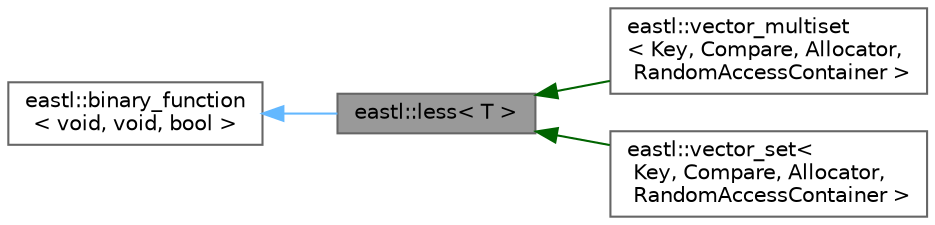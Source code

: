 digraph "eastl::less&lt; T &gt;"
{
 // LATEX_PDF_SIZE
  bgcolor="transparent";
  edge [fontname=Helvetica,fontsize=10,labelfontname=Helvetica,labelfontsize=10];
  node [fontname=Helvetica,fontsize=10,shape=box,height=0.2,width=0.4];
  rankdir="LR";
  Node1 [id="Node000001",label="eastl::less\< T \>",height=0.2,width=0.4,color="gray40", fillcolor="grey60", style="filled", fontcolor="black",tooltip="less<T>"];
  Node2 -> Node1 [id="edge1_Node000001_Node000002",dir="back",color="steelblue1",style="solid",tooltip=" "];
  Node2 [id="Node000002",label="eastl::binary_function\l\< void, void, bool \>",height=0.2,width=0.4,color="gray40", fillcolor="white", style="filled",URL="$structeastl_1_1binary__function.html",tooltip=" "];
  Node1 -> Node3 [id="edge2_Node000001_Node000003",dir="back",color="darkgreen",style="solid",tooltip=" "];
  Node3 [id="Node000003",label="eastl::vector_multiset\l\< Key, Compare, Allocator,\l RandomAccessContainer \>",height=0.2,width=0.4,color="gray40", fillcolor="white", style="filled",URL="$classeastl_1_1vector__multiset.html",tooltip=" "];
  Node1 -> Node4 [id="edge3_Node000001_Node000004",dir="back",color="darkgreen",style="solid",tooltip=" "];
  Node4 [id="Node000004",label="eastl::vector_set\<\l Key, Compare, Allocator,\l RandomAccessContainer \>",height=0.2,width=0.4,color="gray40", fillcolor="white", style="filled",URL="$classeastl_1_1vector__set.html",tooltip=" "];
}
